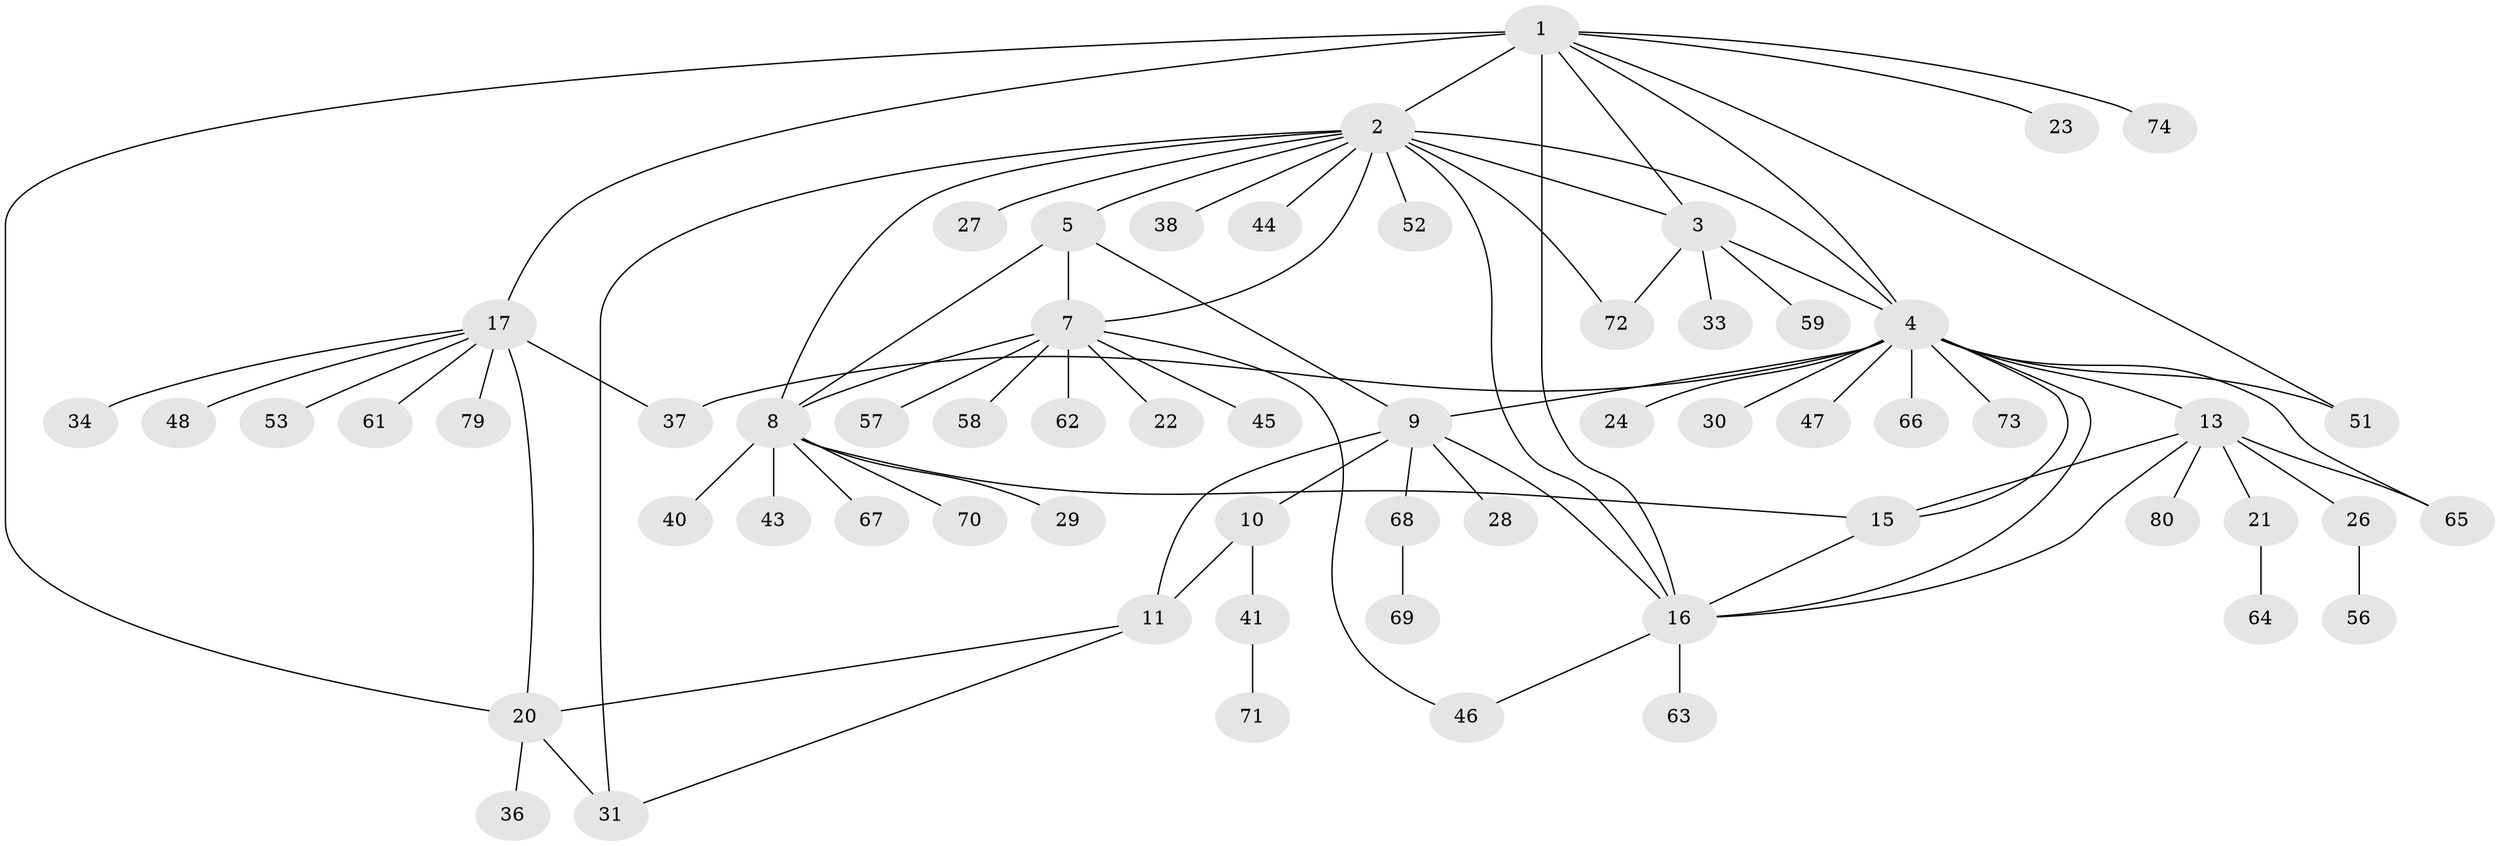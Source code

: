 // Generated by graph-tools (version 1.1) at 2025/24/03/03/25 07:24:17]
// undirected, 61 vertices, 84 edges
graph export_dot {
graph [start="1"]
  node [color=gray90,style=filled];
  1 [super="+19"];
  2 [super="+6"];
  3 [super="+49"];
  4 [super="+14"];
  5;
  7 [super="+39"];
  8 [super="+25"];
  9 [super="+12"];
  10 [super="+42"];
  11;
  13 [super="+78"];
  15 [super="+55"];
  16 [super="+50"];
  17 [super="+18"];
  20;
  21 [super="+54"];
  22;
  23;
  24 [super="+35"];
  26;
  27;
  28;
  29;
  30;
  31 [super="+32"];
  33;
  34;
  36;
  37;
  38;
  40;
  41;
  43;
  44;
  45;
  46;
  47;
  48 [super="+77"];
  51;
  52;
  53;
  56 [super="+60"];
  57;
  58;
  59;
  61;
  62;
  63;
  64;
  65;
  66;
  67;
  68 [super="+75"];
  69 [super="+76"];
  70;
  71;
  72;
  73;
  74;
  79;
  80;
  1 -- 2 [weight=2];
  1 -- 3;
  1 -- 4;
  1 -- 23;
  1 -- 16;
  1 -- 17 [weight=2];
  1 -- 51;
  1 -- 20;
  1 -- 74;
  2 -- 3;
  2 -- 4;
  2 -- 38;
  2 -- 52;
  2 -- 5;
  2 -- 7;
  2 -- 8;
  2 -- 72;
  2 -- 44;
  2 -- 27;
  2 -- 31;
  2 -- 16;
  3 -- 4;
  3 -- 33;
  3 -- 59;
  3 -- 72;
  4 -- 24;
  4 -- 37;
  4 -- 47;
  4 -- 51;
  4 -- 65;
  4 -- 16;
  4 -- 66;
  4 -- 73;
  4 -- 13;
  4 -- 30;
  4 -- 15;
  4 -- 9;
  5 -- 7;
  5 -- 8;
  5 -- 9;
  7 -- 8;
  7 -- 22;
  7 -- 46;
  7 -- 57;
  7 -- 58;
  7 -- 45;
  7 -- 62;
  8 -- 15;
  8 -- 29;
  8 -- 43;
  8 -- 67;
  8 -- 40;
  8 -- 70;
  9 -- 10 [weight=2];
  9 -- 11 [weight=2];
  9 -- 16;
  9 -- 68;
  9 -- 28;
  10 -- 11;
  10 -- 41;
  11 -- 20;
  11 -- 31;
  13 -- 15;
  13 -- 16;
  13 -- 21;
  13 -- 26;
  13 -- 65;
  13 -- 80;
  15 -- 16;
  16 -- 46;
  16 -- 63;
  17 -- 20 [weight=2];
  17 -- 34;
  17 -- 48;
  17 -- 53;
  17 -- 61;
  17 -- 37;
  17 -- 79;
  20 -- 31;
  20 -- 36;
  21 -- 64;
  26 -- 56;
  41 -- 71;
  68 -- 69;
}
